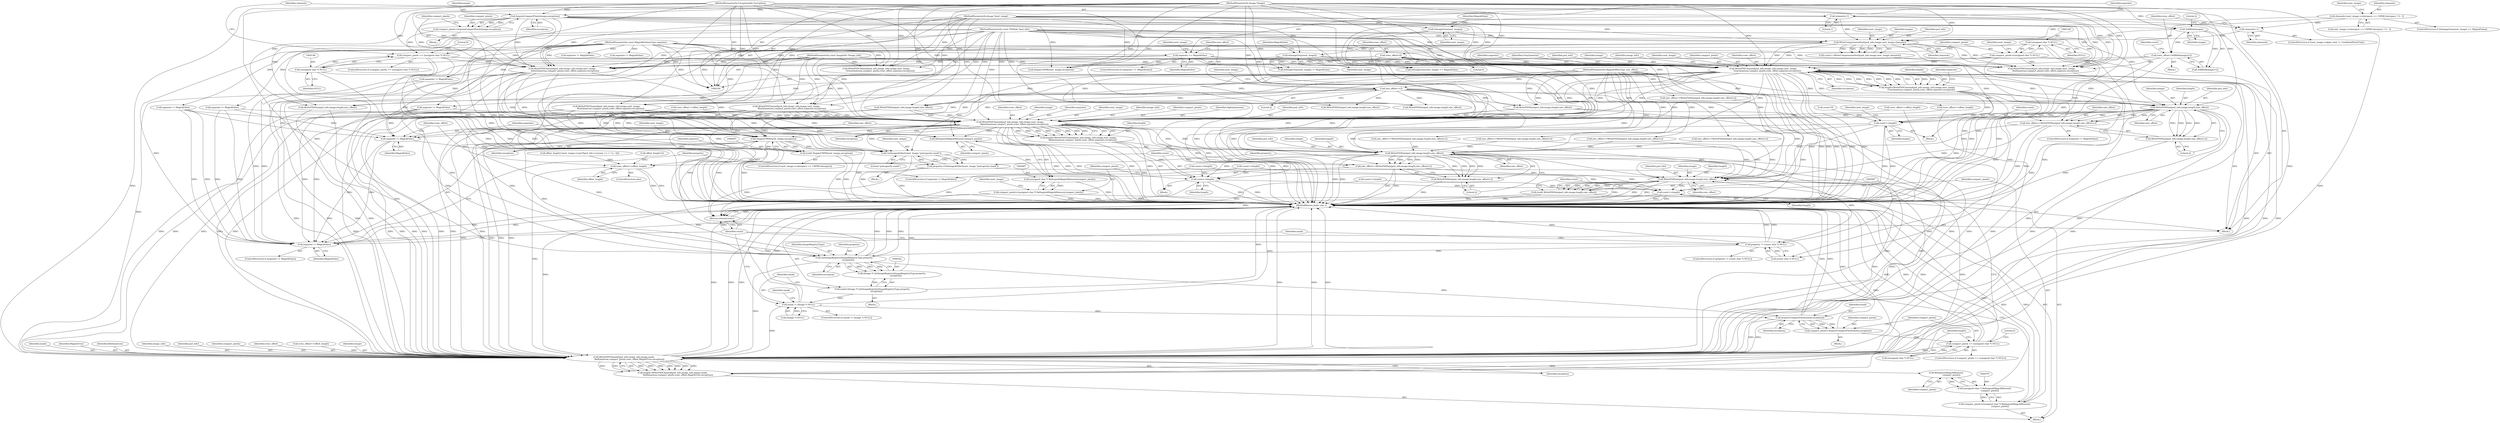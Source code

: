 digraph "1_ImageMagick_d4ec73f866a7c42a2e7f301fcd696e5cb7a7d3ab_2@pointer" {
"1000284" [label="(Call,WritePSDSize(psd_info,image,length,size_offset))"];
"1000267" [label="(Call,WritePSDChannel(psd_info,image_info,image,next_image,\n            GrayQuantum,compact_pixels,rows_offset,separate,exception))"];
"1000196" [label="(Call,WriteCompressionStart(psd_info,image,next_image,channels))"];
"1000101" [label="(MethodParameterIn,const PSDInfo *psd_info)"];
"1000191" [label="(Call,TellBlob(image))"];
"1000139" [label="(Call,AcquireCompactPixels(image,exception))"];
"1000103" [label="(MethodParameterIn,Image *image)"];
"1000107" [label="(MethodParameterIn,ExceptionInfo *exception)"];
"1000167" [label="(Call,IsImageGray(next_image))"];
"1000104" [label="(MethodParameterIn,Image *next_image)"];
"1000186" [label="(Call,channels++)"];
"1000150" [label="(Call,channels=1)"];
"1000170" [label="(Call,channels=next_image->colorspace == CMYKColorspace ? 4 : 3)"];
"1000102" [label="(MethodParameterIn,const ImageInfo *image_info)"];
"1000261" [label="(Call,IsImageGray(next_image))"];
"1000125" [label="(Call,compact_pixels=(unsigned char *) NULL)"];
"1000127" [label="(Call,(unsigned char *) NULL)"];
"1000143" [label="(Call,compact_pixels == (unsigned char *) NULL)"];
"1000137" [label="(Call,compact_pixels=AcquireCompactPixels(image,exception))"];
"1000145" [label="(Call,(unsigned char *) NULL)"];
"1000188" [label="(Call,rows_offset=TellBlob(image)+2)"];
"1000122" [label="(Call,rows_offset=0)"];
"1000154" [label="(Call,separate == MagickFalse)"];
"1000106" [label="(MethodParameterIn,const MagickBooleanType separate)"];
"1000265" [label="(Call,length=WritePSDChannel(psd_info,image_info,image,next_image,\n            GrayQuantum,compact_pixels,rows_offset,separate,exception))"];
"1000215" [label="(Call,size_offset+=2)"];
"1000105" [label="(MethodParameterIn,MagickOffsetType size_offset)"];
"1000281" [label="(Call,size_offset+=WritePSDSize(psd_info,image,length,size_offset)+2)"];
"1000471" [label="(Call,WritePSDSize(psd_info,image,length,size_offset))"];
"1000468" [label="(Call,size_offset+=WritePSDSize(psd_info,image,length,size_offset)+2)"];
"1000568" [label="(Call,WritePSDSize(psd_info,image,length,size_offset))"];
"1000566" [label="(Call,(void) WritePSDSize(psd_info,image,length,size_offset))"];
"1000573" [label="(Call,count+=length)"];
"1000582" [label="(Return,return(count);)"];
"1000470" [label="(Call,WritePSDSize(psd_info,image,length,size_offset)+2)"];
"1000481" [label="(Call,count+=length)"];
"1000556" [label="(Call,WritePSDChannel(psd_info,image_info,image,mask,\n                RedQuantum,compact_pixels,rows_offset,MagickTrue,exception))"];
"1000554" [label="(Call,length=WritePSDChannel(psd_info,image_info,image,mask,\n                RedQuantum,compact_pixels,rows_offset,MagickTrue,exception))"];
"1000580" [label="(Call,RelinquishMagickMemory(\n                compact_pixels))"];
"1000578" [label="(Call,(unsigned char *) RelinquishMagickMemory(\n                compact_pixels))"];
"1000576" [label="(Call,compact_pixels=(unsigned char *) RelinquishMagickMemory(\n                compact_pixels))"];
"1000283" [label="(Call,WritePSDSize(psd_info,image,length,size_offset)+2)"];
"1000294" [label="(Call,count+=length)"];
"1000454" [label="(Call,WritePSDChannel(psd_info,image_info,image,next_image,\n            AlphaQuantum,compact_pixels,rows_offset,separate,exception))"];
"1000452" [label="(Call,length=WritePSDChannel(psd_info,image_info,image,next_image,\n            AlphaQuantum,compact_pixels,rows_offset,separate,exception))"];
"1000465" [label="(Call,separate != MagickFalse)"];
"1000502" [label="(Call,separate != MagickFalse)"];
"1000478" [label="(Call,rows_offset+=offset_length)"];
"1000488" [label="(Call,RelinquishMagickMemory(compact_pixels))"];
"1000486" [label="(Call,(unsigned char *) RelinquishMagickMemory(compact_pixels))"];
"1000484" [label="(Call,compact_pixels=(unsigned char *) RelinquishMagickMemory(compact_pixels))"];
"1000498" [label="(Call,NegateCMYK(next_image,exception))"];
"1000496" [label="(Call,(void) NegateCMYK(next_image,exception))"];
"1000509" [label="(Call,GetImageArtifact(next_image,\"psd:opacity-mask\"))"];
"1000507" [label="(Call,property=GetImageArtifact(next_image,\"psd:opacity-mask\"))"];
"1000513" [label="(Call,property != (const char *) NULL)"];
"1000523" [label="(Call,GetImageRegistry(ImageRegistryType,property,\n            exception))"];
"1000521" [label="(Call,(Image *) GetImageRegistry(ImageRegistryType,property,\n            exception))"];
"1000519" [label="(Call,mask=(Image *) GetImageRegistry(ImageRegistryType,property,\n            exception))"];
"1000528" [label="(Call,mask != (Image *) NULL)"];
"1000543" [label="(Call,AcquireCompactPixels(mask,exception))"];
"1000541" [label="(Call,compact_pixels=AcquireCompactPixels(mask,exception))"];
"1000547" [label="(Call,compact_pixels == (unsigned char *) NULL)"];
"1000283" [label="(Call,WritePSDSize(psd_info,image,length,size_offset)+2)"];
"1000227" [label="(Call,WritePSDChannel(psd_info,image_info,image,next_image,\n        IndexQuantum,compact_pixels,rows_offset,separate,exception))"];
"1000133" [label="(Identifier,next_image)"];
"1000465" [label="(Call,separate != MagickFalse)"];
"1000400" [label="(Call,rows_offset+=offset_length)"];
"1000124" [label="(Literal,0)"];
"1000576" [label="(Call,compact_pixels=(unsigned char *) RelinquishMagickMemory(\n                compact_pixels))"];
"1000241" [label="(Call,size_offset+=WritePSDSize(psd_info,image,length,size_offset)+2)"];
"1000275" [label="(Identifier,separate)"];
"1000137" [label="(Call,compact_pixels=AcquireCompactPixels(image,exception))"];
"1000279" [label="(Identifier,separate)"];
"1000523" [label="(Call,GetImageRegistry(ImageRegistryType,property,\n            exception))"];
"1000527" [label="(ControlStructure,if (mask != (Image *) NULL))"];
"1000277" [label="(ControlStructure,if (separate != MagickFalse))"];
"1000573" [label="(Call,count+=length)"];
"1000507" [label="(Call,property=GetImageArtifact(next_image,\"psd:opacity-mask\"))"];
"1000544" [label="(Identifier,mask)"];
"1000463" [label="(Identifier,exception)"];
"1000264" [label="(Block,)"];
"1000458" [label="(Identifier,next_image)"];
"1000166" [label="(Call,IsImageGray(next_image) == MagickFalse)"];
"1000484" [label="(Call,compact_pixels=(unsigned char *) RelinquishMagickMemory(compact_pixels))"];
"1000503" [label="(Identifier,separate)"];
"1000187" [label="(Identifier,channels)"];
"1000272" [label="(Identifier,GrayQuantum)"];
"1000129" [label="(Identifier,NULL)"];
"1000442" [label="(Call,count+=length)"];
"1000547" [label="(Call,compact_pixels == (unsigned char *) NULL)"];
"1000183" [label="(Identifier,next_image)"];
"1000127" [label="(Call,(unsigned char *) NULL)"];
"1000510" [label="(Identifier,next_image)"];
"1000472" [label="(Identifier,psd_info)"];
"1000498" [label="(Call,NegateCMYK(next_image,exception))"];
"1000201" [label="(Call,offset_length=(next_image->rows*(psd_info->version == 1 ? 2 : 4)))"];
"1000548" [label="(Identifier,compact_pixels)"];
"1000432" [label="(Call,WritePSDSize(psd_info,image,length,size_offset))"];
"1000139" [label="(Call,AcquireCompactPixels(image,exception))"];
"1000260" [label="(Call,IsImageGray(next_image) != MagickFalse)"];
"1000473" [label="(Identifier,image)"];
"1000519" [label="(Call,mask=(Image *) GetImageRegistry(ImageRegistryType,property,\n            exception))"];
"1000553" [label="(Literal,0)"];
"1000180" [label="(ControlStructure,if (next_image->alpha_trait != UndefinedPixelTrait))"];
"1000456" [label="(Identifier,image_info)"];
"1000312" [label="(Call,WritePSDChannel(psd_info,image_info,image,next_image,\n            RedQuantum,compact_pixels,rows_offset,separate,exception))"];
"1000268" [label="(Identifier,psd_info)"];
"1000188" [label="(Call,rows_offset=TellBlob(image)+2)"];
"1000172" [label="(Call,next_image->colorspace == CMYKColorspace ? 4 : 3)"];
"1000355" [label="(Call,separate != MagickFalse)"];
"1000426" [label="(Call,separate != MagickFalse)"];
"1000470" [label="(Call,WritePSDSize(psd_info,image,length,size_offset)+2)"];
"1000486" [label="(Call,(unsigned char *) RelinquishMagickMemory(compact_pixels))"];
"1000270" [label="(Identifier,image)"];
"1000199" [label="(Identifier,next_image)"];
"1000165" [label="(ControlStructure,if (IsImageGray(next_image) == MagickFalse))"];
"1000460" [label="(Identifier,compact_pixels)"];
"1000570" [label="(Identifier,image)"];
"1000560" [label="(Identifier,mask)"];
"1000361" [label="(Call,WritePSDSize(psd_info,image,length,size_offset))"];
"1000116" [label="(Call,count=0)"];
"1000520" [label="(Identifier,mask)"];
"1000526" [label="(Identifier,exception)"];
"1000496" [label="(Call,(void) NegateCMYK(next_image,exception))"];
"1000194" [label="(Call,count+=WriteCompressionStart(psd_info,image,next_image,channels))"];
"1000564" [label="(Identifier,MagickTrue)"];
"1000541" [label="(Call,compact_pixels=AcquireCompactPixels(mask,exception))"];
"1000265" [label="(Call,length=WritePSDChannel(psd_info,image_info,image,next_image,\n            GrayQuantum,compact_pixels,rows_offset,separate,exception))"];
"1000329" [label="(Call,WritePSDSize(psd_info,image,length,size_offset))"];
"1000168" [label="(Identifier,next_image)"];
"1000524" [label="(Identifier,ImageRegistryType)"];
"1000542" [label="(Identifier,compact_pixels)"];
"1000480" [label="(Identifier,offset_length)"];
"1000568" [label="(Call,WritePSDSize(psd_info,image,length,size_offset))"];
"1000123" [label="(Identifier,rows_offset)"];
"1000286" [label="(Identifier,image)"];
"1000152" [label="(Literal,1)"];
"1000565" [label="(Identifier,exception)"];
"1000513" [label="(Call,property != (const char *) NULL)"];
"1000119" [label="(Call,offset_length=0)"];
"1000429" [label="(Call,size_offset+=WritePSDSize(psd_info,image,length,size_offset)+2)"];
"1000439" [label="(Call,rows_offset+=offset_length)"];
"1000198" [label="(Identifier,image)"];
"1000261" [label="(Call,IsImageGray(next_image))"];
"1000191" [label="(Call,TellBlob(image))"];
"1000105" [label="(MethodParameterIn,MagickOffsetType size_offset)"];
"1000140" [label="(Identifier,image)"];
"1000505" [label="(Block,)"];
"1000537" [label="(Identifier,mask)"];
"1000217" [label="(Literal,2)"];
"1000485" [label="(Identifier,compact_pixels)"];
"1000138" [label="(Identifier,compact_pixels)"];
"1000157" [label="(Block,)"];
"1000415" [label="(Call,WritePSDChannel(psd_info,image_info,image,next_image,\n                BlackQuantum,compact_pixels,rows_offset,separate,exception))"];
"1000554" [label="(Call,length=WritePSDChannel(psd_info,image_info,image,mask,\n                RedQuantum,compact_pixels,rows_offset,MagickTrue,exception))"];
"1000144" [label="(Identifier,compact_pixels)"];
"1000500" [label="(Identifier,exception)"];
"1000571" [label="(Identifier,length)"];
"1000577" [label="(Identifier,compact_pixels)"];
"1000189" [label="(Identifier,rows_offset)"];
"1000376" [label="(Call,WritePSDChannel(psd_info,image_info,image,next_image,\n            BlueQuantum,compact_pixels,rows_offset,separate,exception))"];
"1000555" [label="(Identifier,length)"];
"1000107" [label="(MethodParameterIn,ExceptionInfo *exception)"];
"1000387" [label="(Call,separate != MagickFalse)"];
"1000323" [label="(Call,separate != MagickFalse)"];
"1000284" [label="(Call,WritePSDSize(psd_info,image,length,size_offset))"];
"1000326" [label="(Call,size_offset+=WritePSDSize(psd_info,image,length,size_offset)+2)"];
"1000282" [label="(Identifier,size_offset)"];
"1000102" [label="(MethodParameterIn,const ImageInfo *image_info)"];
"1000153" [label="(ControlStructure,if (separate == MagickFalse))"];
"1000530" [label="(Call,(Image *) NULL)"];
"1000287" [label="(Identifier,length)"];
"1000154" [label="(Call,separate == MagickFalse)"];
"1000543" [label="(Call,AcquireCompactPixels(mask,exception))"];
"1000511" [label="(Literal,\"psd:opacity-mask\")"];
"1000561" [label="(Identifier,RedQuantum)"];
"1000448" [label="(Identifier,next_image)"];
"1000216" [label="(Identifier,size_offset)"];
"1000549" [label="(Call,(unsigned char *) NULL)"];
"1000393" [label="(Call,WritePSDSize(psd_info,image,length,size_offset))"];
"1000474" [label="(Identifier,length)"];
"1000451" [label="(Block,)"];
"1000582" [label="(Return,return(count);)"];
"1000104" [label="(MethodParameterIn,Image *next_image)"];
"1000540" [label="(Block,)"];
"1000151" [label="(Identifier,channels)"];
"1000169" [label="(Identifier,MagickFalse)"];
"1000459" [label="(Identifier,AlphaQuantum)"];
"1000263" [label="(Identifier,MagickFalse)"];
"1000493" [label="(Identifier,next_image)"];
"1000143" [label="(Call,compact_pixels == (unsigned char *) NULL)"];
"1000190" [label="(Call,TellBlob(image)+2)"];
"1000161" [label="(Identifier,next_image)"];
"1000267" [label="(Call,WritePSDChannel(psd_info,image_info,image,next_image,\n            GrayQuantum,compact_pixels,rows_offset,separate,exception))"];
"1000452" [label="(Call,length=WritePSDChannel(psd_info,image_info,image,next_image,\n            AlphaQuantum,compact_pixels,rows_offset,separate,exception))"];
"1000254" [label="(Call,count+=length)"];
"1000488" [label="(Call,RelinquishMagickMemory(compact_pixels))"];
"1000455" [label="(Identifier,psd_info)"];
"1000461" [label="(Identifier,rows_offset)"];
"1000285" [label="(Identifier,psd_info)"];
"1000291" [label="(Call,rows_offset+=offset_length)"];
"1000476" [label="(Literal,2)"];
"1000499" [label="(Identifier,next_image)"];
"1000141" [label="(Identifier,exception)"];
"1000200" [label="(Identifier,channels)"];
"1000186" [label="(Call,channels++)"];
"1000525" [label="(Identifier,property)"];
"1000558" [label="(Identifier,image_info)"];
"1000195" [label="(Identifier,count)"];
"1000155" [label="(Identifier,separate)"];
"1000583" [label="(Identifier,count)"];
"1000569" [label="(Identifier,psd_info)"];
"1000557" [label="(Identifier,psd_info)"];
"1000521" [label="(Call,(Image *) GetImageRegistry(ImageRegistryType,property,\n            exception))"];
"1000142" [label="(ControlStructure,if (compact_pixels == (unsigned char *) NULL))"];
"1000269" [label="(Identifier,image_info)"];
"1000266" [label="(Identifier,length)"];
"1000344" [label="(Call,WritePSDChannel(psd_info,image_info,image,next_image,\n            GreenQuantum,compact_pixels,rows_offset,separate,exception))"];
"1000489" [label="(Identifier,compact_pixels)"];
"1000108" [label="(Block,)"];
"1000197" [label="(Identifier,psd_info)"];
"1000126" [label="(Identifier,compact_pixels)"];
"1000475" [label="(Identifier,size_offset)"];
"1000468" [label="(Call,size_offset+=WritePSDSize(psd_info,image,length,size_offset)+2)"];
"1000244" [label="(Call,WritePSDSize(psd_info,image,length,size_offset))"];
"1000478" [label="(Call,rows_offset+=offset_length)"];
"1000170" [label="(Call,channels=next_image->colorspace == CMYKColorspace ? 4 : 3)"];
"1000546" [label="(ControlStructure,if (compact_pixels == (unsigned char *) NULL))"];
"1000101" [label="(MethodParameterIn,const PSDInfo *psd_info)"];
"1000490" [label="(ControlStructure,if (next_image->colorspace == CMYKColorspace))"];
"1000483" [label="(Identifier,length)"];
"1000518" [label="(Block,)"];
"1000196" [label="(Call,WriteCompressionStart(psd_info,image,next_image,channels))"];
"1000502" [label="(Call,separate != MagickFalse)"];
"1000271" [label="(Identifier,next_image)"];
"1000149" [label="(Literal,0)"];
"1000238" [label="(Call,separate != MagickFalse)"];
"1000479" [label="(Identifier,rows_offset)"];
"1000545" [label="(Identifier,exception)"];
"1000122" [label="(Call,rows_offset=0)"];
"1000574" [label="(Identifier,count)"];
"1000467" [label="(Identifier,MagickFalse)"];
"1000572" [label="(Identifier,size_offset)"];
"1000147" [label="(Identifier,NULL)"];
"1000562" [label="(Identifier,compact_pixels)"];
"1000563" [label="(Identifier,rows_offset)"];
"1000471" [label="(Call,WritePSDSize(psd_info,image,length,size_offset))"];
"1000193" [label="(Literal,2)"];
"1000512" [label="(ControlStructure,if (property != (const char *) NULL))"];
"1000276" [label="(Identifier,exception)"];
"1000262" [label="(Identifier,next_image)"];
"1000294" [label="(Call,count+=length)"];
"1000288" [label="(Identifier,size_offset)"];
"1000529" [label="(Identifier,mask)"];
"1000464" [label="(ControlStructure,if (separate != MagickFalse))"];
"1000580" [label="(Call,RelinquishMagickMemory(\n                compact_pixels))"];
"1000192" [label="(Identifier,image)"];
"1000289" [label="(Literal,2)"];
"1000156" [label="(Identifier,MagickFalse)"];
"1000533" [label="(Block,)"];
"1000575" [label="(Identifier,length)"];
"1000477" [label="(ControlStructure,else)"];
"1000584" [label="(MethodReturn,static size_t)"];
"1000150" [label="(Call,channels=1)"];
"1000454" [label="(Call,WritePSDChannel(psd_info,image_info,image,next_image,\n            AlphaQuantum,compact_pixels,rows_offset,separate,exception))"];
"1000469" [label="(Identifier,size_offset)"];
"1000509" [label="(Call,GetImageArtifact(next_image,\"psd:opacity-mask\"))"];
"1000390" [label="(Call,size_offset+=WritePSDSize(psd_info,image,length,size_offset)+2)"];
"1000295" [label="(Identifier,count)"];
"1000581" [label="(Identifier,compact_pixels)"];
"1000296" [label="(Identifier,length)"];
"1000125" [label="(Call,compact_pixels=(unsigned char *) NULL)"];
"1000578" [label="(Call,(unsigned char *) RelinquishMagickMemory(\n                compact_pixels))"];
"1000514" [label="(Identifier,property)"];
"1000251" [label="(Call,rows_offset+=offset_length)"];
"1000508" [label="(Identifier,property)"];
"1000453" [label="(Identifier,length)"];
"1000145" [label="(Call,(unsigned char *) NULL)"];
"1000171" [label="(Identifier,channels)"];
"1000457" [label="(Identifier,image)"];
"1000281" [label="(Call,size_offset+=WritePSDSize(psd_info,image,length,size_offset)+2)"];
"1000559" [label="(Identifier,image)"];
"1000566" [label="(Call,(void) WritePSDSize(psd_info,image,length,size_offset))"];
"1000501" [label="(ControlStructure,if (separate != MagickFalse))"];
"1000466" [label="(Identifier,separate)"];
"1000515" [label="(Call,(const char *) NULL)"];
"1000103" [label="(MethodParameterIn,Image *image)"];
"1000273" [label="(Identifier,compact_pixels)"];
"1000106" [label="(MethodParameterIn,const MagickBooleanType separate)"];
"1000358" [label="(Call,size_offset+=WritePSDSize(psd_info,image,length,size_offset)+2)"];
"1000528" [label="(Call,mask != (Image *) NULL)"];
"1000221" [label="(Identifier,next_image)"];
"1000215" [label="(Call,size_offset+=2)"];
"1000482" [label="(Identifier,count)"];
"1000556" [label="(Call,WritePSDChannel(psd_info,image_info,image,mask,\n                RedQuantum,compact_pixels,rows_offset,MagickTrue,exception))"];
"1000504" [label="(Identifier,MagickFalse)"];
"1000278" [label="(Call,separate != MagickFalse)"];
"1000307" [label="(Call,NegateCMYK(next_image,exception))"];
"1000462" [label="(Identifier,separate)"];
"1000481" [label="(Call,count+=length)"];
"1000167" [label="(Call,IsImageGray(next_image))"];
"1000403" [label="(Call,count+=length)"];
"1000274" [label="(Identifier,rows_offset)"];
"1000136" [label="(Block,)"];
"1000284" -> "1000283"  [label="AST: "];
"1000284" -> "1000288"  [label="CFG: "];
"1000285" -> "1000284"  [label="AST: "];
"1000286" -> "1000284"  [label="AST: "];
"1000287" -> "1000284"  [label="AST: "];
"1000288" -> "1000284"  [label="AST: "];
"1000289" -> "1000284"  [label="CFG: "];
"1000284" -> "1000584"  [label="DDG: "];
"1000284" -> "1000584"  [label="DDG: "];
"1000284" -> "1000281"  [label="DDG: "];
"1000284" -> "1000281"  [label="DDG: "];
"1000284" -> "1000281"  [label="DDG: "];
"1000284" -> "1000281"  [label="DDG: "];
"1000284" -> "1000283"  [label="DDG: "];
"1000284" -> "1000283"  [label="DDG: "];
"1000284" -> "1000283"  [label="DDG: "];
"1000284" -> "1000283"  [label="DDG: "];
"1000267" -> "1000284"  [label="DDG: "];
"1000267" -> "1000284"  [label="DDG: "];
"1000101" -> "1000284"  [label="DDG: "];
"1000103" -> "1000284"  [label="DDG: "];
"1000265" -> "1000284"  [label="DDG: "];
"1000215" -> "1000284"  [label="DDG: "];
"1000105" -> "1000284"  [label="DDG: "];
"1000284" -> "1000294"  [label="DDG: "];
"1000284" -> "1000454"  [label="DDG: "];
"1000284" -> "1000454"  [label="DDG: "];
"1000284" -> "1000556"  [label="DDG: "];
"1000284" -> "1000556"  [label="DDG: "];
"1000267" -> "1000265"  [label="AST: "];
"1000267" -> "1000276"  [label="CFG: "];
"1000268" -> "1000267"  [label="AST: "];
"1000269" -> "1000267"  [label="AST: "];
"1000270" -> "1000267"  [label="AST: "];
"1000271" -> "1000267"  [label="AST: "];
"1000272" -> "1000267"  [label="AST: "];
"1000273" -> "1000267"  [label="AST: "];
"1000274" -> "1000267"  [label="AST: "];
"1000275" -> "1000267"  [label="AST: "];
"1000276" -> "1000267"  [label="AST: "];
"1000265" -> "1000267"  [label="CFG: "];
"1000267" -> "1000584"  [label="DDG: "];
"1000267" -> "1000584"  [label="DDG: "];
"1000267" -> "1000584"  [label="DDG: "];
"1000267" -> "1000584"  [label="DDG: "];
"1000267" -> "1000584"  [label="DDG: "];
"1000267" -> "1000584"  [label="DDG: "];
"1000267" -> "1000584"  [label="DDG: "];
"1000267" -> "1000265"  [label="DDG: "];
"1000267" -> "1000265"  [label="DDG: "];
"1000267" -> "1000265"  [label="DDG: "];
"1000267" -> "1000265"  [label="DDG: "];
"1000267" -> "1000265"  [label="DDG: "];
"1000267" -> "1000265"  [label="DDG: "];
"1000267" -> "1000265"  [label="DDG: "];
"1000267" -> "1000265"  [label="DDG: "];
"1000267" -> "1000265"  [label="DDG: "];
"1000196" -> "1000267"  [label="DDG: "];
"1000196" -> "1000267"  [label="DDG: "];
"1000101" -> "1000267"  [label="DDG: "];
"1000102" -> "1000267"  [label="DDG: "];
"1000139" -> "1000267"  [label="DDG: "];
"1000139" -> "1000267"  [label="DDG: "];
"1000103" -> "1000267"  [label="DDG: "];
"1000261" -> "1000267"  [label="DDG: "];
"1000104" -> "1000267"  [label="DDG: "];
"1000125" -> "1000267"  [label="DDG: "];
"1000143" -> "1000267"  [label="DDG: "];
"1000188" -> "1000267"  [label="DDG: "];
"1000122" -> "1000267"  [label="DDG: "];
"1000154" -> "1000267"  [label="DDG: "];
"1000106" -> "1000267"  [label="DDG: "];
"1000107" -> "1000267"  [label="DDG: "];
"1000267" -> "1000278"  [label="DDG: "];
"1000267" -> "1000291"  [label="DDG: "];
"1000267" -> "1000454"  [label="DDG: "];
"1000267" -> "1000454"  [label="DDG: "];
"1000267" -> "1000454"  [label="DDG: "];
"1000267" -> "1000454"  [label="DDG: "];
"1000267" -> "1000454"  [label="DDG: "];
"1000267" -> "1000454"  [label="DDG: "];
"1000267" -> "1000454"  [label="DDG: "];
"1000267" -> "1000488"  [label="DDG: "];
"1000267" -> "1000498"  [label="DDG: "];
"1000267" -> "1000498"  [label="DDG: "];
"1000267" -> "1000509"  [label="DDG: "];
"1000267" -> "1000523"  [label="DDG: "];
"1000267" -> "1000556"  [label="DDG: "];
"1000267" -> "1000556"  [label="DDG: "];
"1000267" -> "1000556"  [label="DDG: "];
"1000267" -> "1000556"  [label="DDG: "];
"1000196" -> "1000194"  [label="AST: "];
"1000196" -> "1000200"  [label="CFG: "];
"1000197" -> "1000196"  [label="AST: "];
"1000198" -> "1000196"  [label="AST: "];
"1000199" -> "1000196"  [label="AST: "];
"1000200" -> "1000196"  [label="AST: "];
"1000194" -> "1000196"  [label="CFG: "];
"1000196" -> "1000584"  [label="DDG: "];
"1000196" -> "1000194"  [label="DDG: "];
"1000196" -> "1000194"  [label="DDG: "];
"1000196" -> "1000194"  [label="DDG: "];
"1000196" -> "1000194"  [label="DDG: "];
"1000101" -> "1000196"  [label="DDG: "];
"1000191" -> "1000196"  [label="DDG: "];
"1000103" -> "1000196"  [label="DDG: "];
"1000167" -> "1000196"  [label="DDG: "];
"1000104" -> "1000196"  [label="DDG: "];
"1000186" -> "1000196"  [label="DDG: "];
"1000150" -> "1000196"  [label="DDG: "];
"1000170" -> "1000196"  [label="DDG: "];
"1000196" -> "1000227"  [label="DDG: "];
"1000196" -> "1000227"  [label="DDG: "];
"1000196" -> "1000227"  [label="DDG: "];
"1000196" -> "1000261"  [label="DDG: "];
"1000196" -> "1000312"  [label="DDG: "];
"1000196" -> "1000312"  [label="DDG: "];
"1000101" -> "1000100"  [label="AST: "];
"1000101" -> "1000584"  [label="DDG: "];
"1000101" -> "1000227"  [label="DDG: "];
"1000101" -> "1000244"  [label="DDG: "];
"1000101" -> "1000312"  [label="DDG: "];
"1000101" -> "1000329"  [label="DDG: "];
"1000101" -> "1000344"  [label="DDG: "];
"1000101" -> "1000361"  [label="DDG: "];
"1000101" -> "1000376"  [label="DDG: "];
"1000101" -> "1000393"  [label="DDG: "];
"1000101" -> "1000415"  [label="DDG: "];
"1000101" -> "1000432"  [label="DDG: "];
"1000101" -> "1000454"  [label="DDG: "];
"1000101" -> "1000471"  [label="DDG: "];
"1000101" -> "1000556"  [label="DDG: "];
"1000101" -> "1000568"  [label="DDG: "];
"1000191" -> "1000190"  [label="AST: "];
"1000191" -> "1000192"  [label="CFG: "];
"1000192" -> "1000191"  [label="AST: "];
"1000193" -> "1000191"  [label="CFG: "];
"1000191" -> "1000188"  [label="DDG: "];
"1000191" -> "1000190"  [label="DDG: "];
"1000139" -> "1000191"  [label="DDG: "];
"1000103" -> "1000191"  [label="DDG: "];
"1000139" -> "1000137"  [label="AST: "];
"1000139" -> "1000141"  [label="CFG: "];
"1000140" -> "1000139"  [label="AST: "];
"1000141" -> "1000139"  [label="AST: "];
"1000137" -> "1000139"  [label="CFG: "];
"1000139" -> "1000584"  [label="DDG: "];
"1000139" -> "1000584"  [label="DDG: "];
"1000139" -> "1000137"  [label="DDG: "];
"1000139" -> "1000137"  [label="DDG: "];
"1000103" -> "1000139"  [label="DDG: "];
"1000107" -> "1000139"  [label="DDG: "];
"1000139" -> "1000227"  [label="DDG: "];
"1000139" -> "1000227"  [label="DDG: "];
"1000139" -> "1000307"  [label="DDG: "];
"1000139" -> "1000312"  [label="DDG: "];
"1000139" -> "1000312"  [label="DDG: "];
"1000103" -> "1000100"  [label="AST: "];
"1000103" -> "1000584"  [label="DDG: "];
"1000103" -> "1000227"  [label="DDG: "];
"1000103" -> "1000244"  [label="DDG: "];
"1000103" -> "1000312"  [label="DDG: "];
"1000103" -> "1000329"  [label="DDG: "];
"1000103" -> "1000344"  [label="DDG: "];
"1000103" -> "1000361"  [label="DDG: "];
"1000103" -> "1000376"  [label="DDG: "];
"1000103" -> "1000393"  [label="DDG: "];
"1000103" -> "1000415"  [label="DDG: "];
"1000103" -> "1000432"  [label="DDG: "];
"1000103" -> "1000454"  [label="DDG: "];
"1000103" -> "1000471"  [label="DDG: "];
"1000103" -> "1000556"  [label="DDG: "];
"1000103" -> "1000568"  [label="DDG: "];
"1000107" -> "1000100"  [label="AST: "];
"1000107" -> "1000584"  [label="DDG: "];
"1000107" -> "1000227"  [label="DDG: "];
"1000107" -> "1000307"  [label="DDG: "];
"1000107" -> "1000312"  [label="DDG: "];
"1000107" -> "1000344"  [label="DDG: "];
"1000107" -> "1000376"  [label="DDG: "];
"1000107" -> "1000415"  [label="DDG: "];
"1000107" -> "1000454"  [label="DDG: "];
"1000107" -> "1000498"  [label="DDG: "];
"1000107" -> "1000523"  [label="DDG: "];
"1000107" -> "1000543"  [label="DDG: "];
"1000107" -> "1000556"  [label="DDG: "];
"1000167" -> "1000166"  [label="AST: "];
"1000167" -> "1000168"  [label="CFG: "];
"1000168" -> "1000167"  [label="AST: "];
"1000169" -> "1000167"  [label="CFG: "];
"1000167" -> "1000166"  [label="DDG: "];
"1000104" -> "1000167"  [label="DDG: "];
"1000104" -> "1000100"  [label="AST: "];
"1000104" -> "1000584"  [label="DDG: "];
"1000104" -> "1000227"  [label="DDG: "];
"1000104" -> "1000261"  [label="DDG: "];
"1000104" -> "1000307"  [label="DDG: "];
"1000104" -> "1000312"  [label="DDG: "];
"1000104" -> "1000344"  [label="DDG: "];
"1000104" -> "1000376"  [label="DDG: "];
"1000104" -> "1000415"  [label="DDG: "];
"1000104" -> "1000454"  [label="DDG: "];
"1000104" -> "1000498"  [label="DDG: "];
"1000104" -> "1000509"  [label="DDG: "];
"1000186" -> "1000180"  [label="AST: "];
"1000186" -> "1000187"  [label="CFG: "];
"1000187" -> "1000186"  [label="AST: "];
"1000189" -> "1000186"  [label="CFG: "];
"1000150" -> "1000186"  [label="DDG: "];
"1000170" -> "1000186"  [label="DDG: "];
"1000150" -> "1000108"  [label="AST: "];
"1000150" -> "1000152"  [label="CFG: "];
"1000151" -> "1000150"  [label="AST: "];
"1000152" -> "1000150"  [label="AST: "];
"1000155" -> "1000150"  [label="CFG: "];
"1000150" -> "1000584"  [label="DDG: "];
"1000170" -> "1000165"  [label="AST: "];
"1000170" -> "1000172"  [label="CFG: "];
"1000171" -> "1000170"  [label="AST: "];
"1000172" -> "1000170"  [label="AST: "];
"1000183" -> "1000170"  [label="CFG: "];
"1000170" -> "1000584"  [label="DDG: "];
"1000102" -> "1000100"  [label="AST: "];
"1000102" -> "1000584"  [label="DDG: "];
"1000102" -> "1000227"  [label="DDG: "];
"1000102" -> "1000312"  [label="DDG: "];
"1000102" -> "1000344"  [label="DDG: "];
"1000102" -> "1000376"  [label="DDG: "];
"1000102" -> "1000415"  [label="DDG: "];
"1000102" -> "1000454"  [label="DDG: "];
"1000102" -> "1000556"  [label="DDG: "];
"1000261" -> "1000260"  [label="AST: "];
"1000261" -> "1000262"  [label="CFG: "];
"1000262" -> "1000261"  [label="AST: "];
"1000263" -> "1000261"  [label="CFG: "];
"1000261" -> "1000260"  [label="DDG: "];
"1000261" -> "1000307"  [label="DDG: "];
"1000261" -> "1000312"  [label="DDG: "];
"1000125" -> "1000108"  [label="AST: "];
"1000125" -> "1000127"  [label="CFG: "];
"1000126" -> "1000125"  [label="AST: "];
"1000127" -> "1000125"  [label="AST: "];
"1000133" -> "1000125"  [label="CFG: "];
"1000125" -> "1000584"  [label="DDG: "];
"1000127" -> "1000125"  [label="DDG: "];
"1000125" -> "1000227"  [label="DDG: "];
"1000125" -> "1000312"  [label="DDG: "];
"1000127" -> "1000129"  [label="CFG: "];
"1000128" -> "1000127"  [label="AST: "];
"1000129" -> "1000127"  [label="AST: "];
"1000127" -> "1000584"  [label="DDG: "];
"1000127" -> "1000145"  [label="DDG: "];
"1000127" -> "1000515"  [label="DDG: "];
"1000143" -> "1000142"  [label="AST: "];
"1000143" -> "1000145"  [label="CFG: "];
"1000144" -> "1000143"  [label="AST: "];
"1000145" -> "1000143"  [label="AST: "];
"1000149" -> "1000143"  [label="CFG: "];
"1000151" -> "1000143"  [label="CFG: "];
"1000143" -> "1000584"  [label="DDG: "];
"1000143" -> "1000584"  [label="DDG: "];
"1000143" -> "1000584"  [label="DDG: "];
"1000137" -> "1000143"  [label="DDG: "];
"1000145" -> "1000143"  [label="DDG: "];
"1000143" -> "1000227"  [label="DDG: "];
"1000143" -> "1000312"  [label="DDG: "];
"1000137" -> "1000136"  [label="AST: "];
"1000138" -> "1000137"  [label="AST: "];
"1000144" -> "1000137"  [label="CFG: "];
"1000137" -> "1000584"  [label="DDG: "];
"1000145" -> "1000147"  [label="CFG: "];
"1000146" -> "1000145"  [label="AST: "];
"1000147" -> "1000145"  [label="AST: "];
"1000145" -> "1000584"  [label="DDG: "];
"1000145" -> "1000515"  [label="DDG: "];
"1000188" -> "1000157"  [label="AST: "];
"1000188" -> "1000190"  [label="CFG: "];
"1000189" -> "1000188"  [label="AST: "];
"1000190" -> "1000188"  [label="AST: "];
"1000195" -> "1000188"  [label="CFG: "];
"1000188" -> "1000584"  [label="DDG: "];
"1000188" -> "1000227"  [label="DDG: "];
"1000188" -> "1000312"  [label="DDG: "];
"1000122" -> "1000108"  [label="AST: "];
"1000122" -> "1000124"  [label="CFG: "];
"1000123" -> "1000122"  [label="AST: "];
"1000124" -> "1000122"  [label="AST: "];
"1000126" -> "1000122"  [label="CFG: "];
"1000122" -> "1000584"  [label="DDG: "];
"1000122" -> "1000227"  [label="DDG: "];
"1000122" -> "1000312"  [label="DDG: "];
"1000154" -> "1000153"  [label="AST: "];
"1000154" -> "1000156"  [label="CFG: "];
"1000155" -> "1000154"  [label="AST: "];
"1000156" -> "1000154"  [label="AST: "];
"1000161" -> "1000154"  [label="CFG: "];
"1000216" -> "1000154"  [label="CFG: "];
"1000154" -> "1000584"  [label="DDG: "];
"1000106" -> "1000154"  [label="DDG: "];
"1000154" -> "1000166"  [label="DDG: "];
"1000154" -> "1000227"  [label="DDG: "];
"1000154" -> "1000238"  [label="DDG: "];
"1000154" -> "1000260"  [label="DDG: "];
"1000154" -> "1000312"  [label="DDG: "];
"1000106" -> "1000100"  [label="AST: "];
"1000106" -> "1000584"  [label="DDG: "];
"1000106" -> "1000227"  [label="DDG: "];
"1000106" -> "1000238"  [label="DDG: "];
"1000106" -> "1000278"  [label="DDG: "];
"1000106" -> "1000312"  [label="DDG: "];
"1000106" -> "1000323"  [label="DDG: "];
"1000106" -> "1000344"  [label="DDG: "];
"1000106" -> "1000355"  [label="DDG: "];
"1000106" -> "1000376"  [label="DDG: "];
"1000106" -> "1000387"  [label="DDG: "];
"1000106" -> "1000415"  [label="DDG: "];
"1000106" -> "1000426"  [label="DDG: "];
"1000106" -> "1000454"  [label="DDG: "];
"1000106" -> "1000465"  [label="DDG: "];
"1000106" -> "1000502"  [label="DDG: "];
"1000265" -> "1000264"  [label="AST: "];
"1000266" -> "1000265"  [label="AST: "];
"1000279" -> "1000265"  [label="CFG: "];
"1000265" -> "1000584"  [label="DDG: "];
"1000265" -> "1000294"  [label="DDG: "];
"1000215" -> "1000108"  [label="AST: "];
"1000215" -> "1000217"  [label="CFG: "];
"1000216" -> "1000215"  [label="AST: "];
"1000217" -> "1000215"  [label="AST: "];
"1000221" -> "1000215"  [label="CFG: "];
"1000215" -> "1000584"  [label="DDG: "];
"1000105" -> "1000215"  [label="DDG: "];
"1000215" -> "1000244"  [label="DDG: "];
"1000215" -> "1000329"  [label="DDG: "];
"1000215" -> "1000361"  [label="DDG: "];
"1000215" -> "1000393"  [label="DDG: "];
"1000215" -> "1000432"  [label="DDG: "];
"1000215" -> "1000471"  [label="DDG: "];
"1000215" -> "1000568"  [label="DDG: "];
"1000105" -> "1000100"  [label="AST: "];
"1000105" -> "1000584"  [label="DDG: "];
"1000105" -> "1000241"  [label="DDG: "];
"1000105" -> "1000244"  [label="DDG: "];
"1000105" -> "1000281"  [label="DDG: "];
"1000105" -> "1000326"  [label="DDG: "];
"1000105" -> "1000329"  [label="DDG: "];
"1000105" -> "1000358"  [label="DDG: "];
"1000105" -> "1000361"  [label="DDG: "];
"1000105" -> "1000390"  [label="DDG: "];
"1000105" -> "1000393"  [label="DDG: "];
"1000105" -> "1000429"  [label="DDG: "];
"1000105" -> "1000432"  [label="DDG: "];
"1000105" -> "1000468"  [label="DDG: "];
"1000105" -> "1000471"  [label="DDG: "];
"1000105" -> "1000568"  [label="DDG: "];
"1000281" -> "1000277"  [label="AST: "];
"1000281" -> "1000283"  [label="CFG: "];
"1000282" -> "1000281"  [label="AST: "];
"1000283" -> "1000281"  [label="AST: "];
"1000295" -> "1000281"  [label="CFG: "];
"1000281" -> "1000584"  [label="DDG: "];
"1000281" -> "1000584"  [label="DDG: "];
"1000281" -> "1000471"  [label="DDG: "];
"1000281" -> "1000568"  [label="DDG: "];
"1000471" -> "1000470"  [label="AST: "];
"1000471" -> "1000475"  [label="CFG: "];
"1000472" -> "1000471"  [label="AST: "];
"1000473" -> "1000471"  [label="AST: "];
"1000474" -> "1000471"  [label="AST: "];
"1000475" -> "1000471"  [label="AST: "];
"1000476" -> "1000471"  [label="CFG: "];
"1000471" -> "1000584"  [label="DDG: "];
"1000471" -> "1000584"  [label="DDG: "];
"1000471" -> "1000468"  [label="DDG: "];
"1000471" -> "1000468"  [label="DDG: "];
"1000471" -> "1000468"  [label="DDG: "];
"1000471" -> "1000468"  [label="DDG: "];
"1000471" -> "1000470"  [label="DDG: "];
"1000471" -> "1000470"  [label="DDG: "];
"1000471" -> "1000470"  [label="DDG: "];
"1000471" -> "1000470"  [label="DDG: "];
"1000454" -> "1000471"  [label="DDG: "];
"1000454" -> "1000471"  [label="DDG: "];
"1000452" -> "1000471"  [label="DDG: "];
"1000390" -> "1000471"  [label="DDG: "];
"1000326" -> "1000471"  [label="DDG: "];
"1000429" -> "1000471"  [label="DDG: "];
"1000358" -> "1000471"  [label="DDG: "];
"1000471" -> "1000481"  [label="DDG: "];
"1000471" -> "1000556"  [label="DDG: "];
"1000471" -> "1000556"  [label="DDG: "];
"1000468" -> "1000464"  [label="AST: "];
"1000468" -> "1000470"  [label="CFG: "];
"1000469" -> "1000468"  [label="AST: "];
"1000470" -> "1000468"  [label="AST: "];
"1000482" -> "1000468"  [label="CFG: "];
"1000468" -> "1000584"  [label="DDG: "];
"1000468" -> "1000584"  [label="DDG: "];
"1000468" -> "1000568"  [label="DDG: "];
"1000568" -> "1000566"  [label="AST: "];
"1000568" -> "1000572"  [label="CFG: "];
"1000569" -> "1000568"  [label="AST: "];
"1000570" -> "1000568"  [label="AST: "];
"1000571" -> "1000568"  [label="AST: "];
"1000572" -> "1000568"  [label="AST: "];
"1000566" -> "1000568"  [label="CFG: "];
"1000568" -> "1000584"  [label="DDG: "];
"1000568" -> "1000584"  [label="DDG: "];
"1000568" -> "1000584"  [label="DDG: "];
"1000568" -> "1000566"  [label="DDG: "];
"1000568" -> "1000566"  [label="DDG: "];
"1000568" -> "1000566"  [label="DDG: "];
"1000568" -> "1000566"  [label="DDG: "];
"1000556" -> "1000568"  [label="DDG: "];
"1000556" -> "1000568"  [label="DDG: "];
"1000554" -> "1000568"  [label="DDG: "];
"1000241" -> "1000568"  [label="DDG: "];
"1000390" -> "1000568"  [label="DDG: "];
"1000326" -> "1000568"  [label="DDG: "];
"1000429" -> "1000568"  [label="DDG: "];
"1000358" -> "1000568"  [label="DDG: "];
"1000568" -> "1000573"  [label="DDG: "];
"1000566" -> "1000533"  [label="AST: "];
"1000567" -> "1000566"  [label="AST: "];
"1000574" -> "1000566"  [label="CFG: "];
"1000566" -> "1000584"  [label="DDG: "];
"1000566" -> "1000584"  [label="DDG: "];
"1000573" -> "1000533"  [label="AST: "];
"1000573" -> "1000575"  [label="CFG: "];
"1000574" -> "1000573"  [label="AST: "];
"1000575" -> "1000573"  [label="AST: "];
"1000577" -> "1000573"  [label="CFG: "];
"1000573" -> "1000584"  [label="DDG: "];
"1000573" -> "1000584"  [label="DDG: "];
"1000442" -> "1000573"  [label="DDG: "];
"1000254" -> "1000573"  [label="DDG: "];
"1000403" -> "1000573"  [label="DDG: "];
"1000294" -> "1000573"  [label="DDG: "];
"1000481" -> "1000573"  [label="DDG: "];
"1000573" -> "1000582"  [label="DDG: "];
"1000582" -> "1000108"  [label="AST: "];
"1000582" -> "1000583"  [label="CFG: "];
"1000583" -> "1000582"  [label="AST: "];
"1000584" -> "1000582"  [label="CFG: "];
"1000582" -> "1000584"  [label="DDG: "];
"1000583" -> "1000582"  [label="DDG: "];
"1000442" -> "1000582"  [label="DDG: "];
"1000254" -> "1000582"  [label="DDG: "];
"1000403" -> "1000582"  [label="DDG: "];
"1000294" -> "1000582"  [label="DDG: "];
"1000481" -> "1000582"  [label="DDG: "];
"1000470" -> "1000476"  [label="CFG: "];
"1000476" -> "1000470"  [label="AST: "];
"1000470" -> "1000584"  [label="DDG: "];
"1000481" -> "1000451"  [label="AST: "];
"1000481" -> "1000483"  [label="CFG: "];
"1000482" -> "1000481"  [label="AST: "];
"1000483" -> "1000481"  [label="AST: "];
"1000485" -> "1000481"  [label="CFG: "];
"1000481" -> "1000584"  [label="DDG: "];
"1000481" -> "1000584"  [label="DDG: "];
"1000452" -> "1000481"  [label="DDG: "];
"1000442" -> "1000481"  [label="DDG: "];
"1000403" -> "1000481"  [label="DDG: "];
"1000294" -> "1000481"  [label="DDG: "];
"1000556" -> "1000554"  [label="AST: "];
"1000556" -> "1000565"  [label="CFG: "];
"1000557" -> "1000556"  [label="AST: "];
"1000558" -> "1000556"  [label="AST: "];
"1000559" -> "1000556"  [label="AST: "];
"1000560" -> "1000556"  [label="AST: "];
"1000561" -> "1000556"  [label="AST: "];
"1000562" -> "1000556"  [label="AST: "];
"1000563" -> "1000556"  [label="AST: "];
"1000564" -> "1000556"  [label="AST: "];
"1000565" -> "1000556"  [label="AST: "];
"1000554" -> "1000556"  [label="CFG: "];
"1000556" -> "1000584"  [label="DDG: "];
"1000556" -> "1000584"  [label="DDG: "];
"1000556" -> "1000584"  [label="DDG: "];
"1000556" -> "1000584"  [label="DDG: "];
"1000556" -> "1000584"  [label="DDG: "];
"1000556" -> "1000584"  [label="DDG: "];
"1000556" -> "1000554"  [label="DDG: "];
"1000556" -> "1000554"  [label="DDG: "];
"1000556" -> "1000554"  [label="DDG: "];
"1000556" -> "1000554"  [label="DDG: "];
"1000556" -> "1000554"  [label="DDG: "];
"1000556" -> "1000554"  [label="DDG: "];
"1000556" -> "1000554"  [label="DDG: "];
"1000556" -> "1000554"  [label="DDG: "];
"1000556" -> "1000554"  [label="DDG: "];
"1000454" -> "1000556"  [label="DDG: "];
"1000454" -> "1000556"  [label="DDG: "];
"1000454" -> "1000556"  [label="DDG: "];
"1000454" -> "1000556"  [label="DDG: "];
"1000227" -> "1000556"  [label="DDG: "];
"1000227" -> "1000556"  [label="DDG: "];
"1000227" -> "1000556"  [label="DDG: "];
"1000227" -> "1000556"  [label="DDG: "];
"1000244" -> "1000556"  [label="DDG: "];
"1000244" -> "1000556"  [label="DDG: "];
"1000393" -> "1000556"  [label="DDG: "];
"1000393" -> "1000556"  [label="DDG: "];
"1000376" -> "1000556"  [label="DDG: "];
"1000376" -> "1000556"  [label="DDG: "];
"1000376" -> "1000556"  [label="DDG: "];
"1000376" -> "1000556"  [label="DDG: "];
"1000415" -> "1000556"  [label="DDG: "];
"1000415" -> "1000556"  [label="DDG: "];
"1000415" -> "1000556"  [label="DDG: "];
"1000415" -> "1000556"  [label="DDG: "];
"1000432" -> "1000556"  [label="DDG: "];
"1000432" -> "1000556"  [label="DDG: "];
"1000528" -> "1000556"  [label="DDG: "];
"1000543" -> "1000556"  [label="DDG: "];
"1000543" -> "1000556"  [label="DDG: "];
"1000312" -> "1000556"  [label="DDG: "];
"1000547" -> "1000556"  [label="DDG: "];
"1000484" -> "1000556"  [label="DDG: "];
"1000439" -> "1000556"  [label="DDG: "];
"1000400" -> "1000556"  [label="DDG: "];
"1000251" -> "1000556"  [label="DDG: "];
"1000291" -> "1000556"  [label="DDG: "];
"1000478" -> "1000556"  [label="DDG: "];
"1000523" -> "1000556"  [label="DDG: "];
"1000556" -> "1000580"  [label="DDG: "];
"1000554" -> "1000533"  [label="AST: "];
"1000555" -> "1000554"  [label="AST: "];
"1000567" -> "1000554"  [label="CFG: "];
"1000554" -> "1000584"  [label="DDG: "];
"1000580" -> "1000578"  [label="AST: "];
"1000580" -> "1000581"  [label="CFG: "];
"1000581" -> "1000580"  [label="AST: "];
"1000578" -> "1000580"  [label="CFG: "];
"1000580" -> "1000578"  [label="DDG: "];
"1000578" -> "1000576"  [label="AST: "];
"1000579" -> "1000578"  [label="AST: "];
"1000576" -> "1000578"  [label="CFG: "];
"1000578" -> "1000584"  [label="DDG: "];
"1000578" -> "1000576"  [label="DDG: "];
"1000576" -> "1000533"  [label="AST: "];
"1000577" -> "1000576"  [label="AST: "];
"1000583" -> "1000576"  [label="CFG: "];
"1000576" -> "1000584"  [label="DDG: "];
"1000576" -> "1000584"  [label="DDG: "];
"1000283" -> "1000289"  [label="CFG: "];
"1000289" -> "1000283"  [label="AST: "];
"1000283" -> "1000584"  [label="DDG: "];
"1000294" -> "1000264"  [label="AST: "];
"1000294" -> "1000296"  [label="CFG: "];
"1000295" -> "1000294"  [label="AST: "];
"1000296" -> "1000294"  [label="AST: "];
"1000448" -> "1000294"  [label="CFG: "];
"1000294" -> "1000584"  [label="DDG: "];
"1000294" -> "1000584"  [label="DDG: "];
"1000116" -> "1000294"  [label="DDG: "];
"1000194" -> "1000294"  [label="DDG: "];
"1000454" -> "1000452"  [label="AST: "];
"1000454" -> "1000463"  [label="CFG: "];
"1000455" -> "1000454"  [label="AST: "];
"1000456" -> "1000454"  [label="AST: "];
"1000457" -> "1000454"  [label="AST: "];
"1000458" -> "1000454"  [label="AST: "];
"1000459" -> "1000454"  [label="AST: "];
"1000460" -> "1000454"  [label="AST: "];
"1000461" -> "1000454"  [label="AST: "];
"1000462" -> "1000454"  [label="AST: "];
"1000463" -> "1000454"  [label="AST: "];
"1000452" -> "1000454"  [label="CFG: "];
"1000454" -> "1000584"  [label="DDG: "];
"1000454" -> "1000584"  [label="DDG: "];
"1000454" -> "1000584"  [label="DDG: "];
"1000454" -> "1000584"  [label="DDG: "];
"1000454" -> "1000584"  [label="DDG: "];
"1000454" -> "1000584"  [label="DDG: "];
"1000454" -> "1000584"  [label="DDG: "];
"1000454" -> "1000452"  [label="DDG: "];
"1000454" -> "1000452"  [label="DDG: "];
"1000454" -> "1000452"  [label="DDG: "];
"1000454" -> "1000452"  [label="DDG: "];
"1000454" -> "1000452"  [label="DDG: "];
"1000454" -> "1000452"  [label="DDG: "];
"1000454" -> "1000452"  [label="DDG: "];
"1000454" -> "1000452"  [label="DDG: "];
"1000454" -> "1000452"  [label="DDG: "];
"1000393" -> "1000454"  [label="DDG: "];
"1000393" -> "1000454"  [label="DDG: "];
"1000376" -> "1000454"  [label="DDG: "];
"1000376" -> "1000454"  [label="DDG: "];
"1000376" -> "1000454"  [label="DDG: "];
"1000376" -> "1000454"  [label="DDG: "];
"1000376" -> "1000454"  [label="DDG: "];
"1000376" -> "1000454"  [label="DDG: "];
"1000376" -> "1000454"  [label="DDG: "];
"1000415" -> "1000454"  [label="DDG: "];
"1000415" -> "1000454"  [label="DDG: "];
"1000415" -> "1000454"  [label="DDG: "];
"1000415" -> "1000454"  [label="DDG: "];
"1000415" -> "1000454"  [label="DDG: "];
"1000415" -> "1000454"  [label="DDG: "];
"1000415" -> "1000454"  [label="DDG: "];
"1000432" -> "1000454"  [label="DDG: "];
"1000432" -> "1000454"  [label="DDG: "];
"1000439" -> "1000454"  [label="DDG: "];
"1000400" -> "1000454"  [label="DDG: "];
"1000291" -> "1000454"  [label="DDG: "];
"1000426" -> "1000454"  [label="DDG: "];
"1000387" -> "1000454"  [label="DDG: "];
"1000278" -> "1000454"  [label="DDG: "];
"1000454" -> "1000465"  [label="DDG: "];
"1000454" -> "1000478"  [label="DDG: "];
"1000454" -> "1000488"  [label="DDG: "];
"1000454" -> "1000498"  [label="DDG: "];
"1000454" -> "1000498"  [label="DDG: "];
"1000454" -> "1000509"  [label="DDG: "];
"1000454" -> "1000523"  [label="DDG: "];
"1000452" -> "1000451"  [label="AST: "];
"1000453" -> "1000452"  [label="AST: "];
"1000466" -> "1000452"  [label="CFG: "];
"1000452" -> "1000584"  [label="DDG: "];
"1000465" -> "1000464"  [label="AST: "];
"1000465" -> "1000467"  [label="CFG: "];
"1000466" -> "1000465"  [label="AST: "];
"1000467" -> "1000465"  [label="AST: "];
"1000469" -> "1000465"  [label="CFG: "];
"1000479" -> "1000465"  [label="CFG: "];
"1000426" -> "1000465"  [label="DDG: "];
"1000387" -> "1000465"  [label="DDG: "];
"1000278" -> "1000465"  [label="DDG: "];
"1000465" -> "1000502"  [label="DDG: "];
"1000465" -> "1000502"  [label="DDG: "];
"1000502" -> "1000501"  [label="AST: "];
"1000502" -> "1000504"  [label="CFG: "];
"1000503" -> "1000502"  [label="AST: "];
"1000504" -> "1000502"  [label="AST: "];
"1000508" -> "1000502"  [label="CFG: "];
"1000583" -> "1000502"  [label="CFG: "];
"1000502" -> "1000584"  [label="DDG: "];
"1000502" -> "1000584"  [label="DDG: "];
"1000502" -> "1000584"  [label="DDG: "];
"1000426" -> "1000502"  [label="DDG: "];
"1000426" -> "1000502"  [label="DDG: "];
"1000238" -> "1000502"  [label="DDG: "];
"1000238" -> "1000502"  [label="DDG: "];
"1000387" -> "1000502"  [label="DDG: "];
"1000387" -> "1000502"  [label="DDG: "];
"1000278" -> "1000502"  [label="DDG: "];
"1000278" -> "1000502"  [label="DDG: "];
"1000478" -> "1000477"  [label="AST: "];
"1000478" -> "1000480"  [label="CFG: "];
"1000479" -> "1000478"  [label="AST: "];
"1000480" -> "1000478"  [label="AST: "];
"1000482" -> "1000478"  [label="CFG: "];
"1000478" -> "1000584"  [label="DDG: "];
"1000478" -> "1000584"  [label="DDG: "];
"1000119" -> "1000478"  [label="DDG: "];
"1000201" -> "1000478"  [label="DDG: "];
"1000488" -> "1000486"  [label="AST: "];
"1000488" -> "1000489"  [label="CFG: "];
"1000489" -> "1000488"  [label="AST: "];
"1000486" -> "1000488"  [label="CFG: "];
"1000488" -> "1000486"  [label="DDG: "];
"1000227" -> "1000488"  [label="DDG: "];
"1000376" -> "1000488"  [label="DDG: "];
"1000415" -> "1000488"  [label="DDG: "];
"1000486" -> "1000484"  [label="AST: "];
"1000487" -> "1000486"  [label="AST: "];
"1000484" -> "1000486"  [label="CFG: "];
"1000486" -> "1000584"  [label="DDG: "];
"1000486" -> "1000484"  [label="DDG: "];
"1000484" -> "1000108"  [label="AST: "];
"1000485" -> "1000484"  [label="AST: "];
"1000493" -> "1000484"  [label="CFG: "];
"1000484" -> "1000584"  [label="DDG: "];
"1000484" -> "1000584"  [label="DDG: "];
"1000498" -> "1000496"  [label="AST: "];
"1000498" -> "1000500"  [label="CFG: "];
"1000499" -> "1000498"  [label="AST: "];
"1000500" -> "1000498"  [label="AST: "];
"1000496" -> "1000498"  [label="CFG: "];
"1000498" -> "1000584"  [label="DDG: "];
"1000498" -> "1000584"  [label="DDG: "];
"1000498" -> "1000496"  [label="DDG: "];
"1000498" -> "1000496"  [label="DDG: "];
"1000376" -> "1000498"  [label="DDG: "];
"1000376" -> "1000498"  [label="DDG: "];
"1000227" -> "1000498"  [label="DDG: "];
"1000227" -> "1000498"  [label="DDG: "];
"1000415" -> "1000498"  [label="DDG: "];
"1000415" -> "1000498"  [label="DDG: "];
"1000498" -> "1000509"  [label="DDG: "];
"1000498" -> "1000523"  [label="DDG: "];
"1000496" -> "1000490"  [label="AST: "];
"1000497" -> "1000496"  [label="AST: "];
"1000503" -> "1000496"  [label="CFG: "];
"1000496" -> "1000584"  [label="DDG: "];
"1000496" -> "1000584"  [label="DDG: "];
"1000509" -> "1000507"  [label="AST: "];
"1000509" -> "1000511"  [label="CFG: "];
"1000510" -> "1000509"  [label="AST: "];
"1000511" -> "1000509"  [label="AST: "];
"1000507" -> "1000509"  [label="CFG: "];
"1000509" -> "1000584"  [label="DDG: "];
"1000509" -> "1000507"  [label="DDG: "];
"1000509" -> "1000507"  [label="DDG: "];
"1000376" -> "1000509"  [label="DDG: "];
"1000227" -> "1000509"  [label="DDG: "];
"1000415" -> "1000509"  [label="DDG: "];
"1000507" -> "1000505"  [label="AST: "];
"1000508" -> "1000507"  [label="AST: "];
"1000514" -> "1000507"  [label="CFG: "];
"1000507" -> "1000584"  [label="DDG: "];
"1000507" -> "1000513"  [label="DDG: "];
"1000513" -> "1000512"  [label="AST: "];
"1000513" -> "1000515"  [label="CFG: "];
"1000514" -> "1000513"  [label="AST: "];
"1000515" -> "1000513"  [label="AST: "];
"1000520" -> "1000513"  [label="CFG: "];
"1000583" -> "1000513"  [label="CFG: "];
"1000513" -> "1000584"  [label="DDG: "];
"1000513" -> "1000584"  [label="DDG: "];
"1000513" -> "1000584"  [label="DDG: "];
"1000515" -> "1000513"  [label="DDG: "];
"1000513" -> "1000523"  [label="DDG: "];
"1000523" -> "1000521"  [label="AST: "];
"1000523" -> "1000526"  [label="CFG: "];
"1000524" -> "1000523"  [label="AST: "];
"1000525" -> "1000523"  [label="AST: "];
"1000526" -> "1000523"  [label="AST: "];
"1000521" -> "1000523"  [label="CFG: "];
"1000523" -> "1000584"  [label="DDG: "];
"1000523" -> "1000584"  [label="DDG: "];
"1000523" -> "1000584"  [label="DDG: "];
"1000523" -> "1000521"  [label="DDG: "];
"1000523" -> "1000521"  [label="DDG: "];
"1000523" -> "1000521"  [label="DDG: "];
"1000415" -> "1000523"  [label="DDG: "];
"1000376" -> "1000523"  [label="DDG: "];
"1000227" -> "1000523"  [label="DDG: "];
"1000523" -> "1000543"  [label="DDG: "];
"1000521" -> "1000519"  [label="AST: "];
"1000522" -> "1000521"  [label="AST: "];
"1000519" -> "1000521"  [label="CFG: "];
"1000521" -> "1000584"  [label="DDG: "];
"1000521" -> "1000519"  [label="DDG: "];
"1000519" -> "1000518"  [label="AST: "];
"1000520" -> "1000519"  [label="AST: "];
"1000529" -> "1000519"  [label="CFG: "];
"1000519" -> "1000584"  [label="DDG: "];
"1000519" -> "1000528"  [label="DDG: "];
"1000528" -> "1000527"  [label="AST: "];
"1000528" -> "1000530"  [label="CFG: "];
"1000529" -> "1000528"  [label="AST: "];
"1000530" -> "1000528"  [label="AST: "];
"1000537" -> "1000528"  [label="CFG: "];
"1000583" -> "1000528"  [label="CFG: "];
"1000528" -> "1000584"  [label="DDG: "];
"1000528" -> "1000584"  [label="DDG: "];
"1000528" -> "1000584"  [label="DDG: "];
"1000530" -> "1000528"  [label="DDG: "];
"1000528" -> "1000543"  [label="DDG: "];
"1000543" -> "1000541"  [label="AST: "];
"1000543" -> "1000545"  [label="CFG: "];
"1000544" -> "1000543"  [label="AST: "];
"1000545" -> "1000543"  [label="AST: "];
"1000541" -> "1000543"  [label="CFG: "];
"1000543" -> "1000584"  [label="DDG: "];
"1000543" -> "1000584"  [label="DDG: "];
"1000543" -> "1000541"  [label="DDG: "];
"1000543" -> "1000541"  [label="DDG: "];
"1000541" -> "1000540"  [label="AST: "];
"1000542" -> "1000541"  [label="AST: "];
"1000548" -> "1000541"  [label="CFG: "];
"1000541" -> "1000584"  [label="DDG: "];
"1000541" -> "1000547"  [label="DDG: "];
"1000547" -> "1000546"  [label="AST: "];
"1000547" -> "1000549"  [label="CFG: "];
"1000548" -> "1000547"  [label="AST: "];
"1000549" -> "1000547"  [label="AST: "];
"1000553" -> "1000547"  [label="CFG: "];
"1000555" -> "1000547"  [label="CFG: "];
"1000547" -> "1000584"  [label="DDG: "];
"1000547" -> "1000584"  [label="DDG: "];
"1000547" -> "1000584"  [label="DDG: "];
"1000549" -> "1000547"  [label="DDG: "];
}
